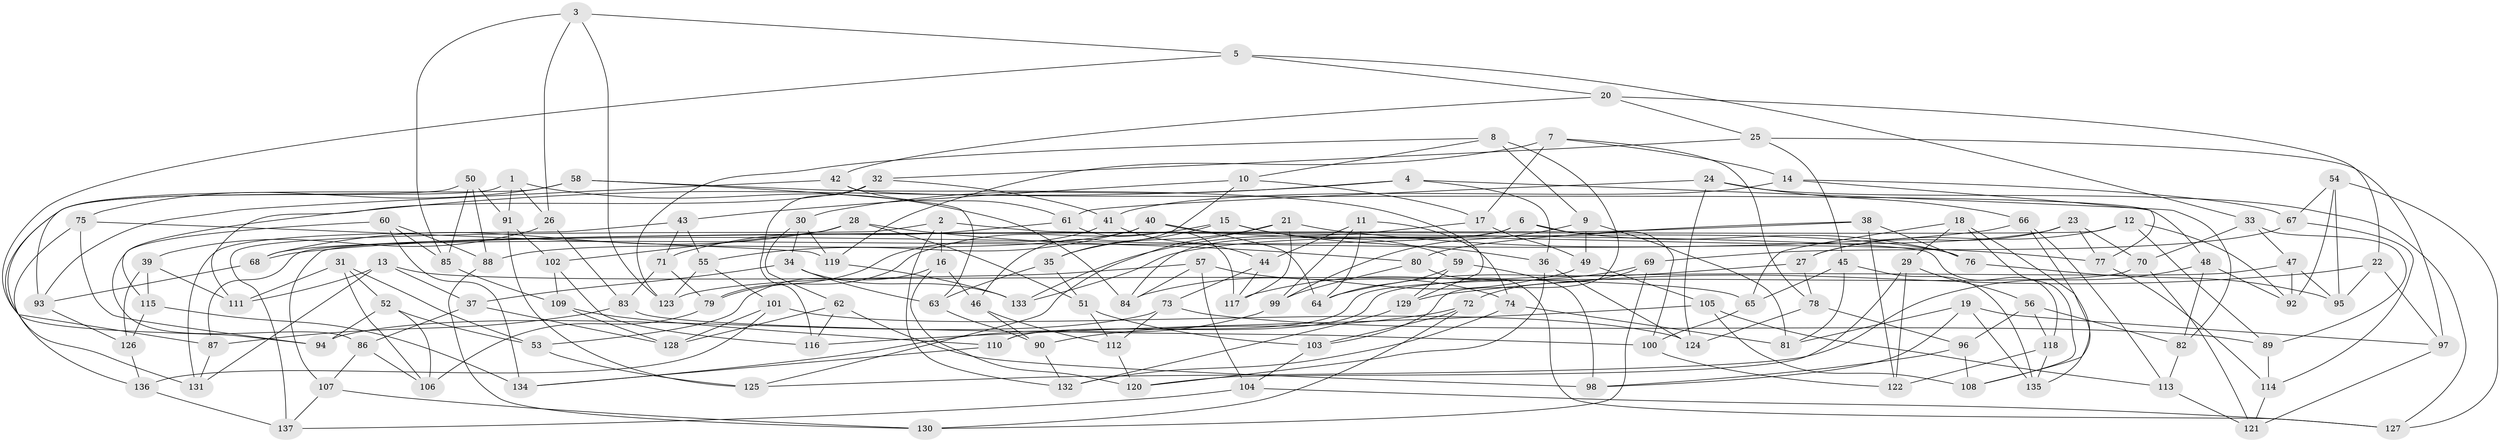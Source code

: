 // Generated by graph-tools (version 1.1) at 2025/03/03/09/25 03:03:09]
// undirected, 137 vertices, 274 edges
graph export_dot {
graph [start="1"]
  node [color=gray90,style=filled];
  1;
  2;
  3;
  4;
  5;
  6;
  7;
  8;
  9;
  10;
  11;
  12;
  13;
  14;
  15;
  16;
  17;
  18;
  19;
  20;
  21;
  22;
  23;
  24;
  25;
  26;
  27;
  28;
  29;
  30;
  31;
  32;
  33;
  34;
  35;
  36;
  37;
  38;
  39;
  40;
  41;
  42;
  43;
  44;
  45;
  46;
  47;
  48;
  49;
  50;
  51;
  52;
  53;
  54;
  55;
  56;
  57;
  58;
  59;
  60;
  61;
  62;
  63;
  64;
  65;
  66;
  67;
  68;
  69;
  70;
  71;
  72;
  73;
  74;
  75;
  76;
  77;
  78;
  79;
  80;
  81;
  82;
  83;
  84;
  85;
  86;
  87;
  88;
  89;
  90;
  91;
  92;
  93;
  94;
  95;
  96;
  97;
  98;
  99;
  100;
  101;
  102;
  103;
  104;
  105;
  106;
  107;
  108;
  109;
  110;
  111;
  112;
  113;
  114;
  115;
  116;
  117;
  118;
  119;
  120;
  121;
  122;
  123;
  124;
  125;
  126;
  127;
  128;
  129;
  130;
  131;
  132;
  133;
  134;
  135;
  136;
  137;
  1 -- 26;
  1 -- 91;
  1 -- 84;
  1 -- 87;
  2 -- 137;
  2 -- 132;
  2 -- 16;
  2 -- 118;
  3 -- 123;
  3 -- 5;
  3 -- 85;
  3 -- 26;
  4 -- 82;
  4 -- 36;
  4 -- 115;
  4 -- 30;
  5 -- 20;
  5 -- 33;
  5 -- 94;
  6 -- 100;
  6 -- 68;
  6 -- 84;
  6 -- 76;
  7 -- 119;
  7 -- 17;
  7 -- 14;
  7 -- 78;
  8 -- 10;
  8 -- 103;
  8 -- 123;
  8 -- 9;
  9 -- 49;
  9 -- 81;
  9 -- 99;
  10 -- 43;
  10 -- 46;
  10 -- 17;
  11 -- 64;
  11 -- 74;
  11 -- 99;
  11 -- 44;
  12 -- 92;
  12 -- 27;
  12 -- 107;
  12 -- 89;
  13 -- 37;
  13 -- 111;
  13 -- 131;
  13 -- 65;
  14 -- 77;
  14 -- 67;
  14 -- 41;
  15 -- 59;
  15 -- 79;
  15 -- 36;
  15 -- 35;
  16 -- 53;
  16 -- 120;
  16 -- 46;
  17 -- 133;
  17 -- 49;
  18 -- 29;
  18 -- 135;
  18 -- 65;
  18 -- 108;
  19 -- 135;
  19 -- 98;
  19 -- 97;
  19 -- 81;
  20 -- 22;
  20 -- 42;
  20 -- 25;
  21 -- 35;
  21 -- 77;
  21 -- 125;
  21 -- 117;
  22 -- 129;
  22 -- 97;
  22 -- 95;
  23 -- 27;
  23 -- 133;
  23 -- 70;
  23 -- 77;
  24 -- 61;
  24 -- 124;
  24 -- 127;
  24 -- 66;
  25 -- 32;
  25 -- 45;
  25 -- 97;
  26 -- 83;
  26 -- 39;
  27 -- 64;
  27 -- 78;
  28 -- 80;
  28 -- 102;
  28 -- 51;
  28 -- 68;
  29 -- 56;
  29 -- 122;
  29 -- 120;
  30 -- 62;
  30 -- 119;
  30 -- 34;
  31 -- 111;
  31 -- 53;
  31 -- 106;
  31 -- 52;
  32 -- 41;
  32 -- 111;
  32 -- 116;
  33 -- 70;
  33 -- 47;
  33 -- 89;
  34 -- 133;
  34 -- 63;
  34 -- 37;
  35 -- 63;
  35 -- 51;
  36 -- 120;
  36 -- 124;
  37 -- 86;
  37 -- 128;
  38 -- 87;
  38 -- 76;
  38 -- 122;
  38 -- 80;
  39 -- 115;
  39 -- 111;
  39 -- 126;
  40 -- 55;
  40 -- 76;
  40 -- 64;
  40 -- 88;
  41 -- 44;
  41 -- 79;
  42 -- 61;
  42 -- 93;
  42 -- 48;
  43 -- 55;
  43 -- 71;
  43 -- 131;
  44 -- 73;
  44 -- 117;
  45 -- 135;
  45 -- 81;
  45 -- 65;
  46 -- 90;
  46 -- 112;
  47 -- 92;
  47 -- 95;
  47 -- 110;
  48 -- 92;
  48 -- 125;
  48 -- 82;
  49 -- 84;
  49 -- 105;
  50 -- 85;
  50 -- 88;
  50 -- 93;
  50 -- 91;
  51 -- 103;
  51 -- 112;
  52 -- 53;
  52 -- 106;
  52 -- 94;
  53 -- 125;
  54 -- 67;
  54 -- 92;
  54 -- 127;
  54 -- 95;
  55 -- 123;
  55 -- 101;
  56 -- 96;
  56 -- 82;
  56 -- 118;
  57 -- 84;
  57 -- 74;
  57 -- 104;
  57 -- 123;
  58 -- 131;
  58 -- 129;
  58 -- 63;
  58 -- 75;
  59 -- 129;
  59 -- 64;
  59 -- 98;
  60 -- 88;
  60 -- 134;
  60 -- 86;
  60 -- 85;
  61 -- 71;
  61 -- 117;
  62 -- 116;
  62 -- 128;
  62 -- 98;
  63 -- 90;
  65 -- 100;
  66 -- 113;
  66 -- 108;
  66 -- 68;
  67 -- 69;
  67 -- 114;
  68 -- 93;
  69 -- 117;
  69 -- 72;
  69 -- 130;
  70 -- 121;
  70 -- 110;
  71 -- 79;
  71 -- 83;
  72 -- 90;
  72 -- 130;
  72 -- 103;
  73 -- 89;
  73 -- 94;
  73 -- 112;
  74 -- 81;
  74 -- 132;
  75 -- 119;
  75 -- 94;
  75 -- 136;
  76 -- 95;
  77 -- 114;
  78 -- 124;
  78 -- 96;
  79 -- 106;
  80 -- 99;
  80 -- 127;
  82 -- 113;
  83 -- 87;
  83 -- 100;
  85 -- 109;
  86 -- 107;
  86 -- 106;
  87 -- 131;
  88 -- 130;
  89 -- 114;
  90 -- 132;
  91 -- 102;
  91 -- 125;
  93 -- 126;
  96 -- 108;
  96 -- 98;
  97 -- 121;
  99 -- 134;
  100 -- 122;
  101 -- 128;
  101 -- 124;
  101 -- 136;
  102 -- 109;
  102 -- 116;
  103 -- 104;
  104 -- 137;
  104 -- 127;
  105 -- 116;
  105 -- 113;
  105 -- 108;
  107 -- 130;
  107 -- 137;
  109 -- 128;
  109 -- 110;
  110 -- 134;
  112 -- 120;
  113 -- 121;
  114 -- 121;
  115 -- 126;
  115 -- 134;
  118 -- 135;
  118 -- 122;
  119 -- 133;
  126 -- 136;
  129 -- 132;
  136 -- 137;
}
